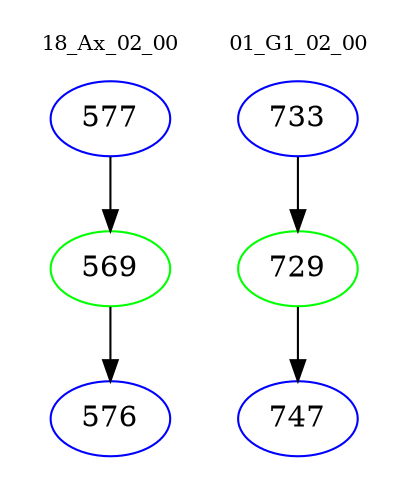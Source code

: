 digraph{
subgraph cluster_0 {
color = white
label = "18_Ax_02_00";
fontsize=10;
T0_577 [label="577", color="blue"]
T0_577 -> T0_569 [color="black"]
T0_569 [label="569", color="green"]
T0_569 -> T0_576 [color="black"]
T0_576 [label="576", color="blue"]
}
subgraph cluster_1 {
color = white
label = "01_G1_02_00";
fontsize=10;
T1_733 [label="733", color="blue"]
T1_733 -> T1_729 [color="black"]
T1_729 [label="729", color="green"]
T1_729 -> T1_747 [color="black"]
T1_747 [label="747", color="blue"]
}
}
